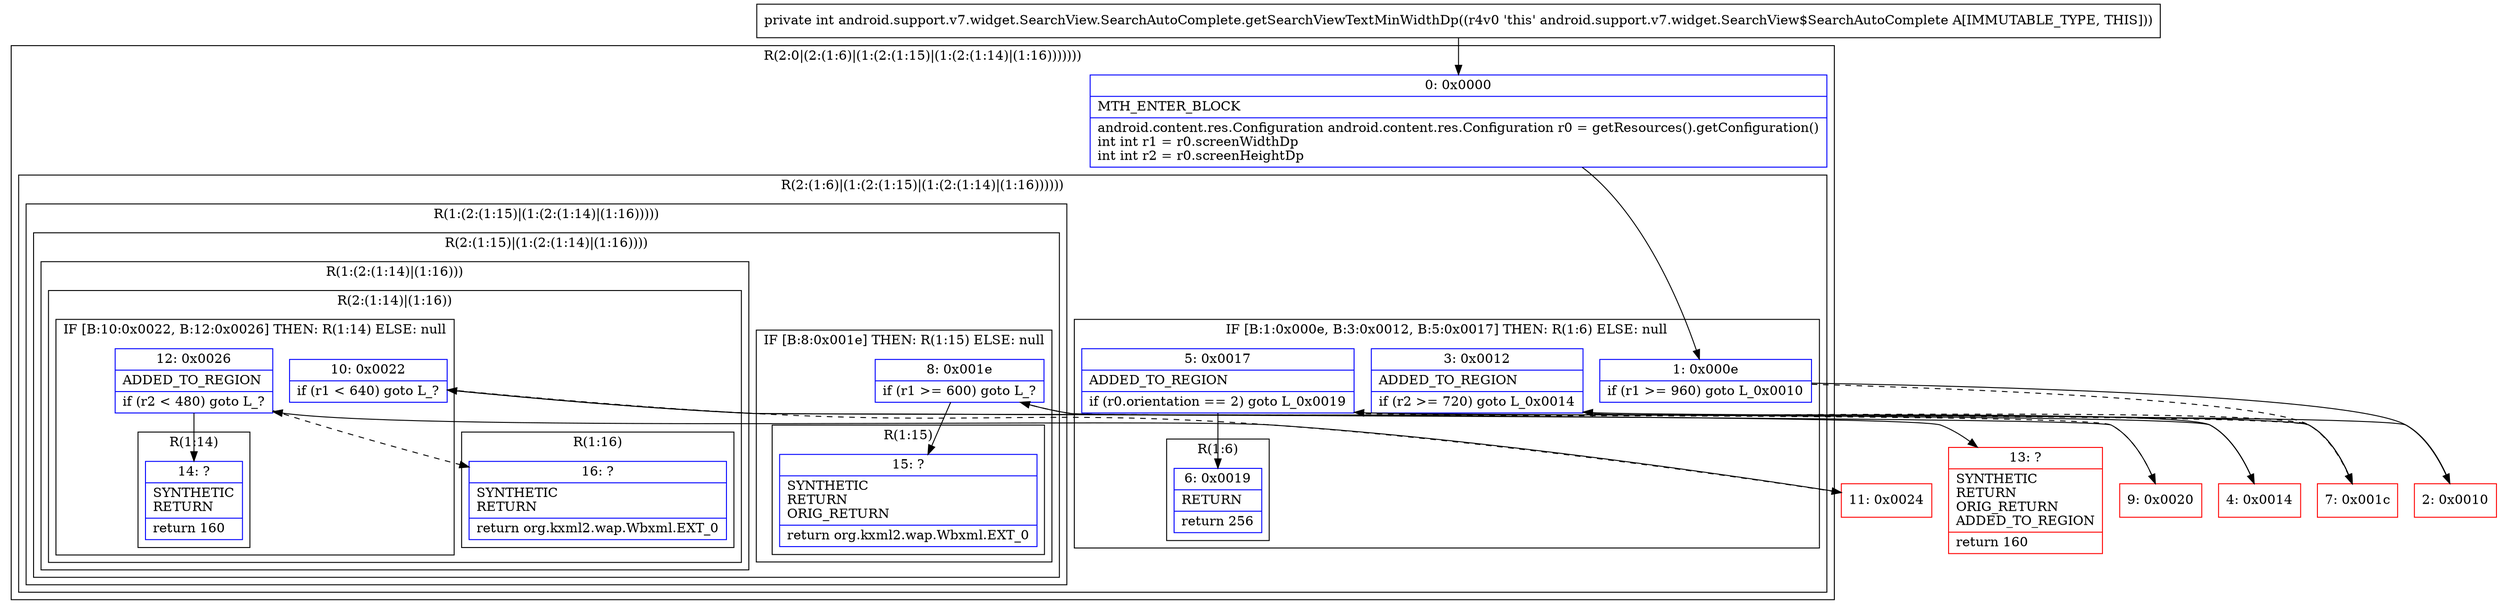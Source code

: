digraph "CFG forandroid.support.v7.widget.SearchView.SearchAutoComplete.getSearchViewTextMinWidthDp()I" {
subgraph cluster_Region_1681351115 {
label = "R(2:0|(2:(1:6)|(1:(2:(1:15)|(1:(2:(1:14)|(1:16)))))))";
node [shape=record,color=blue];
Node_0 [shape=record,label="{0\:\ 0x0000|MTH_ENTER_BLOCK\l|android.content.res.Configuration android.content.res.Configuration r0 = getResources().getConfiguration()\lint int r1 = r0.screenWidthDp\lint int r2 = r0.screenHeightDp\l}"];
subgraph cluster_Region_240014794 {
label = "R(2:(1:6)|(1:(2:(1:15)|(1:(2:(1:14)|(1:16))))))";
node [shape=record,color=blue];
subgraph cluster_IfRegion_1868090085 {
label = "IF [B:1:0x000e, B:3:0x0012, B:5:0x0017] THEN: R(1:6) ELSE: null";
node [shape=record,color=blue];
Node_1 [shape=record,label="{1\:\ 0x000e|if (r1 \>= 960) goto L_0x0010\l}"];
Node_3 [shape=record,label="{3\:\ 0x0012|ADDED_TO_REGION\l|if (r2 \>= 720) goto L_0x0014\l}"];
Node_5 [shape=record,label="{5\:\ 0x0017|ADDED_TO_REGION\l|if (r0.orientation == 2) goto L_0x0019\l}"];
subgraph cluster_Region_1686168149 {
label = "R(1:6)";
node [shape=record,color=blue];
Node_6 [shape=record,label="{6\:\ 0x0019|RETURN\l|return 256\l}"];
}
}
subgraph cluster_Region_1036387491 {
label = "R(1:(2:(1:15)|(1:(2:(1:14)|(1:16)))))";
node [shape=record,color=blue];
subgraph cluster_Region_341803794 {
label = "R(2:(1:15)|(1:(2:(1:14)|(1:16))))";
node [shape=record,color=blue];
subgraph cluster_IfRegion_224250021 {
label = "IF [B:8:0x001e] THEN: R(1:15) ELSE: null";
node [shape=record,color=blue];
Node_8 [shape=record,label="{8\:\ 0x001e|if (r1 \>= 600) goto L_?\l}"];
subgraph cluster_Region_1749251158 {
label = "R(1:15)";
node [shape=record,color=blue];
Node_15 [shape=record,label="{15\:\ ?|SYNTHETIC\lRETURN\lORIG_RETURN\l|return org.kxml2.wap.Wbxml.EXT_0\l}"];
}
}
subgraph cluster_Region_187867457 {
label = "R(1:(2:(1:14)|(1:16)))";
node [shape=record,color=blue];
subgraph cluster_Region_115101592 {
label = "R(2:(1:14)|(1:16))";
node [shape=record,color=blue];
subgraph cluster_IfRegion_1211275034 {
label = "IF [B:10:0x0022, B:12:0x0026] THEN: R(1:14) ELSE: null";
node [shape=record,color=blue];
Node_10 [shape=record,label="{10\:\ 0x0022|if (r1 \< 640) goto L_?\l}"];
Node_12 [shape=record,label="{12\:\ 0x0026|ADDED_TO_REGION\l|if (r2 \< 480) goto L_?\l}"];
subgraph cluster_Region_1861421890 {
label = "R(1:14)";
node [shape=record,color=blue];
Node_14 [shape=record,label="{14\:\ ?|SYNTHETIC\lRETURN\l|return 160\l}"];
}
}
subgraph cluster_Region_492909326 {
label = "R(1:16)";
node [shape=record,color=blue];
Node_16 [shape=record,label="{16\:\ ?|SYNTHETIC\lRETURN\l|return org.kxml2.wap.Wbxml.EXT_0\l}"];
}
}
}
}
}
}
}
Node_2 [shape=record,color=red,label="{2\:\ 0x0010}"];
Node_4 [shape=record,color=red,label="{4\:\ 0x0014}"];
Node_7 [shape=record,color=red,label="{7\:\ 0x001c}"];
Node_9 [shape=record,color=red,label="{9\:\ 0x0020}"];
Node_11 [shape=record,color=red,label="{11\:\ 0x0024}"];
Node_13 [shape=record,color=red,label="{13\:\ ?|SYNTHETIC\lRETURN\lORIG_RETURN\lADDED_TO_REGION\l|return 160\l}"];
MethodNode[shape=record,label="{private int android.support.v7.widget.SearchView.SearchAutoComplete.getSearchViewTextMinWidthDp((r4v0 'this' android.support.v7.widget.SearchView$SearchAutoComplete A[IMMUTABLE_TYPE, THIS])) }"];
MethodNode -> Node_0;
Node_0 -> Node_1;
Node_1 -> Node_2;
Node_1 -> Node_7[style=dashed];
Node_3 -> Node_4;
Node_3 -> Node_7[style=dashed];
Node_5 -> Node_6;
Node_5 -> Node_7[style=dashed];
Node_8 -> Node_9[style=dashed];
Node_8 -> Node_15;
Node_10 -> Node_11[style=dashed];
Node_10 -> Node_13;
Node_12 -> Node_14;
Node_12 -> Node_16[style=dashed];
Node_2 -> Node_3;
Node_4 -> Node_5;
Node_7 -> Node_8;
Node_9 -> Node_10;
Node_11 -> Node_12;
}

